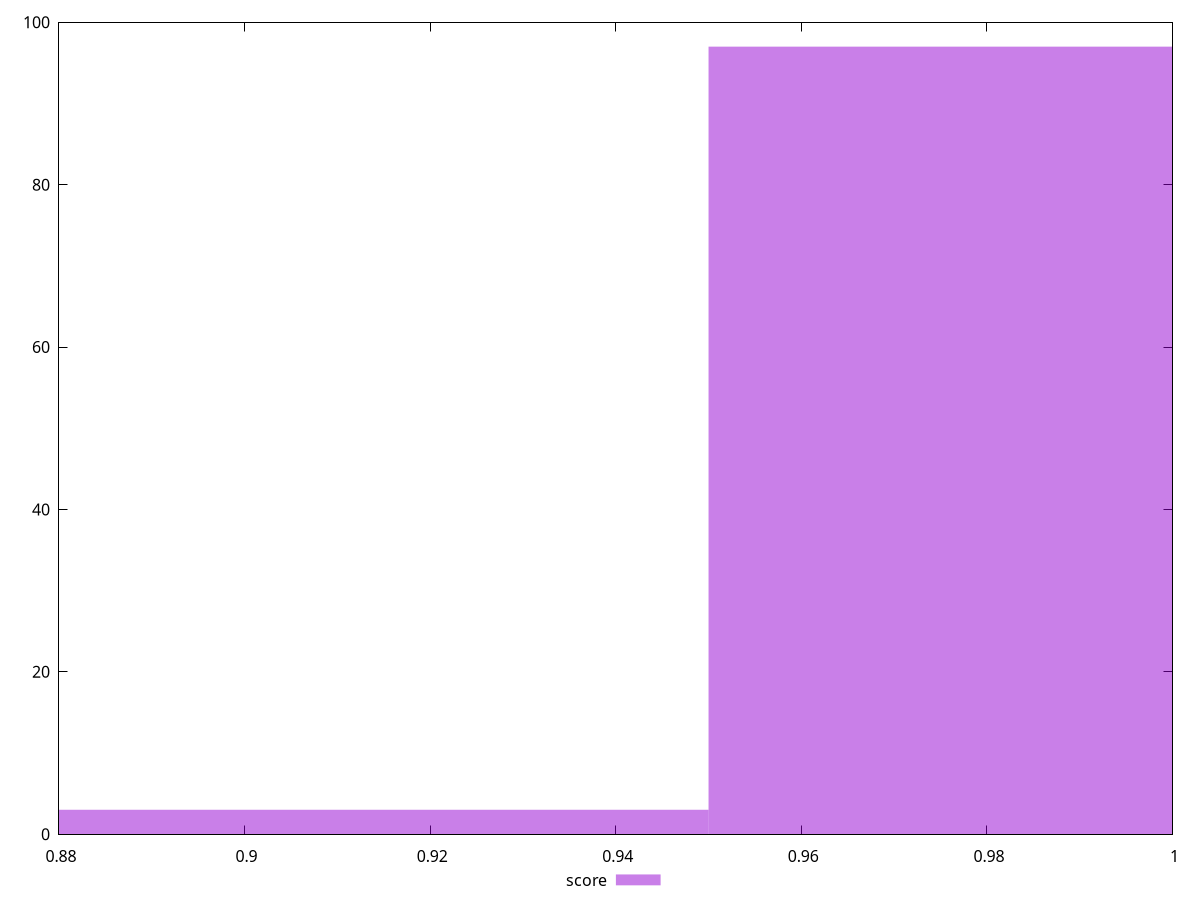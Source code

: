 reset

$score <<EOF
1 97
0.9 3
EOF

set key outside below
set boxwidth 0.1
set xrange [0.88:1]
set yrange [0:100]
set trange [0:100]
set style fill transparent solid 0.5 noborder
set terminal svg size 640, 490 enhanced background rgb 'white'
set output "report_00018_2021-02-10T15-25-16.877Z/uses-http2/samples/pages+cached+noadtech+nomedia+nocss/score/histogram.svg"

plot $score title "score" with boxes

reset
